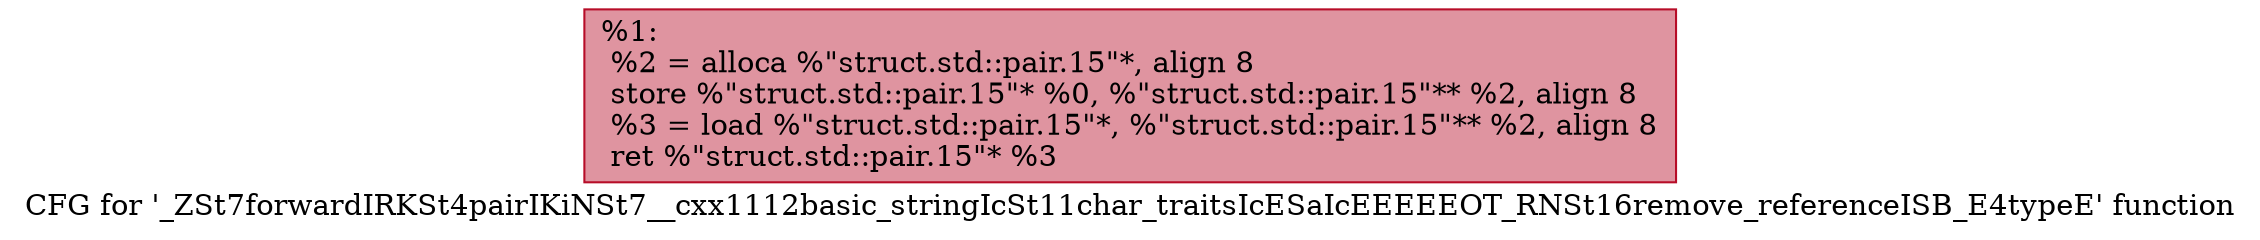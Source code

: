digraph "CFG for '_ZSt7forwardIRKSt4pairIKiNSt7__cxx1112basic_stringIcSt11char_traitsIcESaIcEEEEEOT_RNSt16remove_referenceISB_E4typeE' function" {
	label="CFG for '_ZSt7forwardIRKSt4pairIKiNSt7__cxx1112basic_stringIcSt11char_traitsIcESaIcEEEEEOT_RNSt16remove_referenceISB_E4typeE' function";

	Node0x55a846829180 [shape=record,color="#b70d28ff", style=filled, fillcolor="#b70d2870",label="{%1:\l  %2 = alloca %\"struct.std::pair.15\"*, align 8\l  store %\"struct.std::pair.15\"* %0, %\"struct.std::pair.15\"** %2, align 8\l  %3 = load %\"struct.std::pair.15\"*, %\"struct.std::pair.15\"** %2, align 8\l  ret %\"struct.std::pair.15\"* %3\l}"];
}
